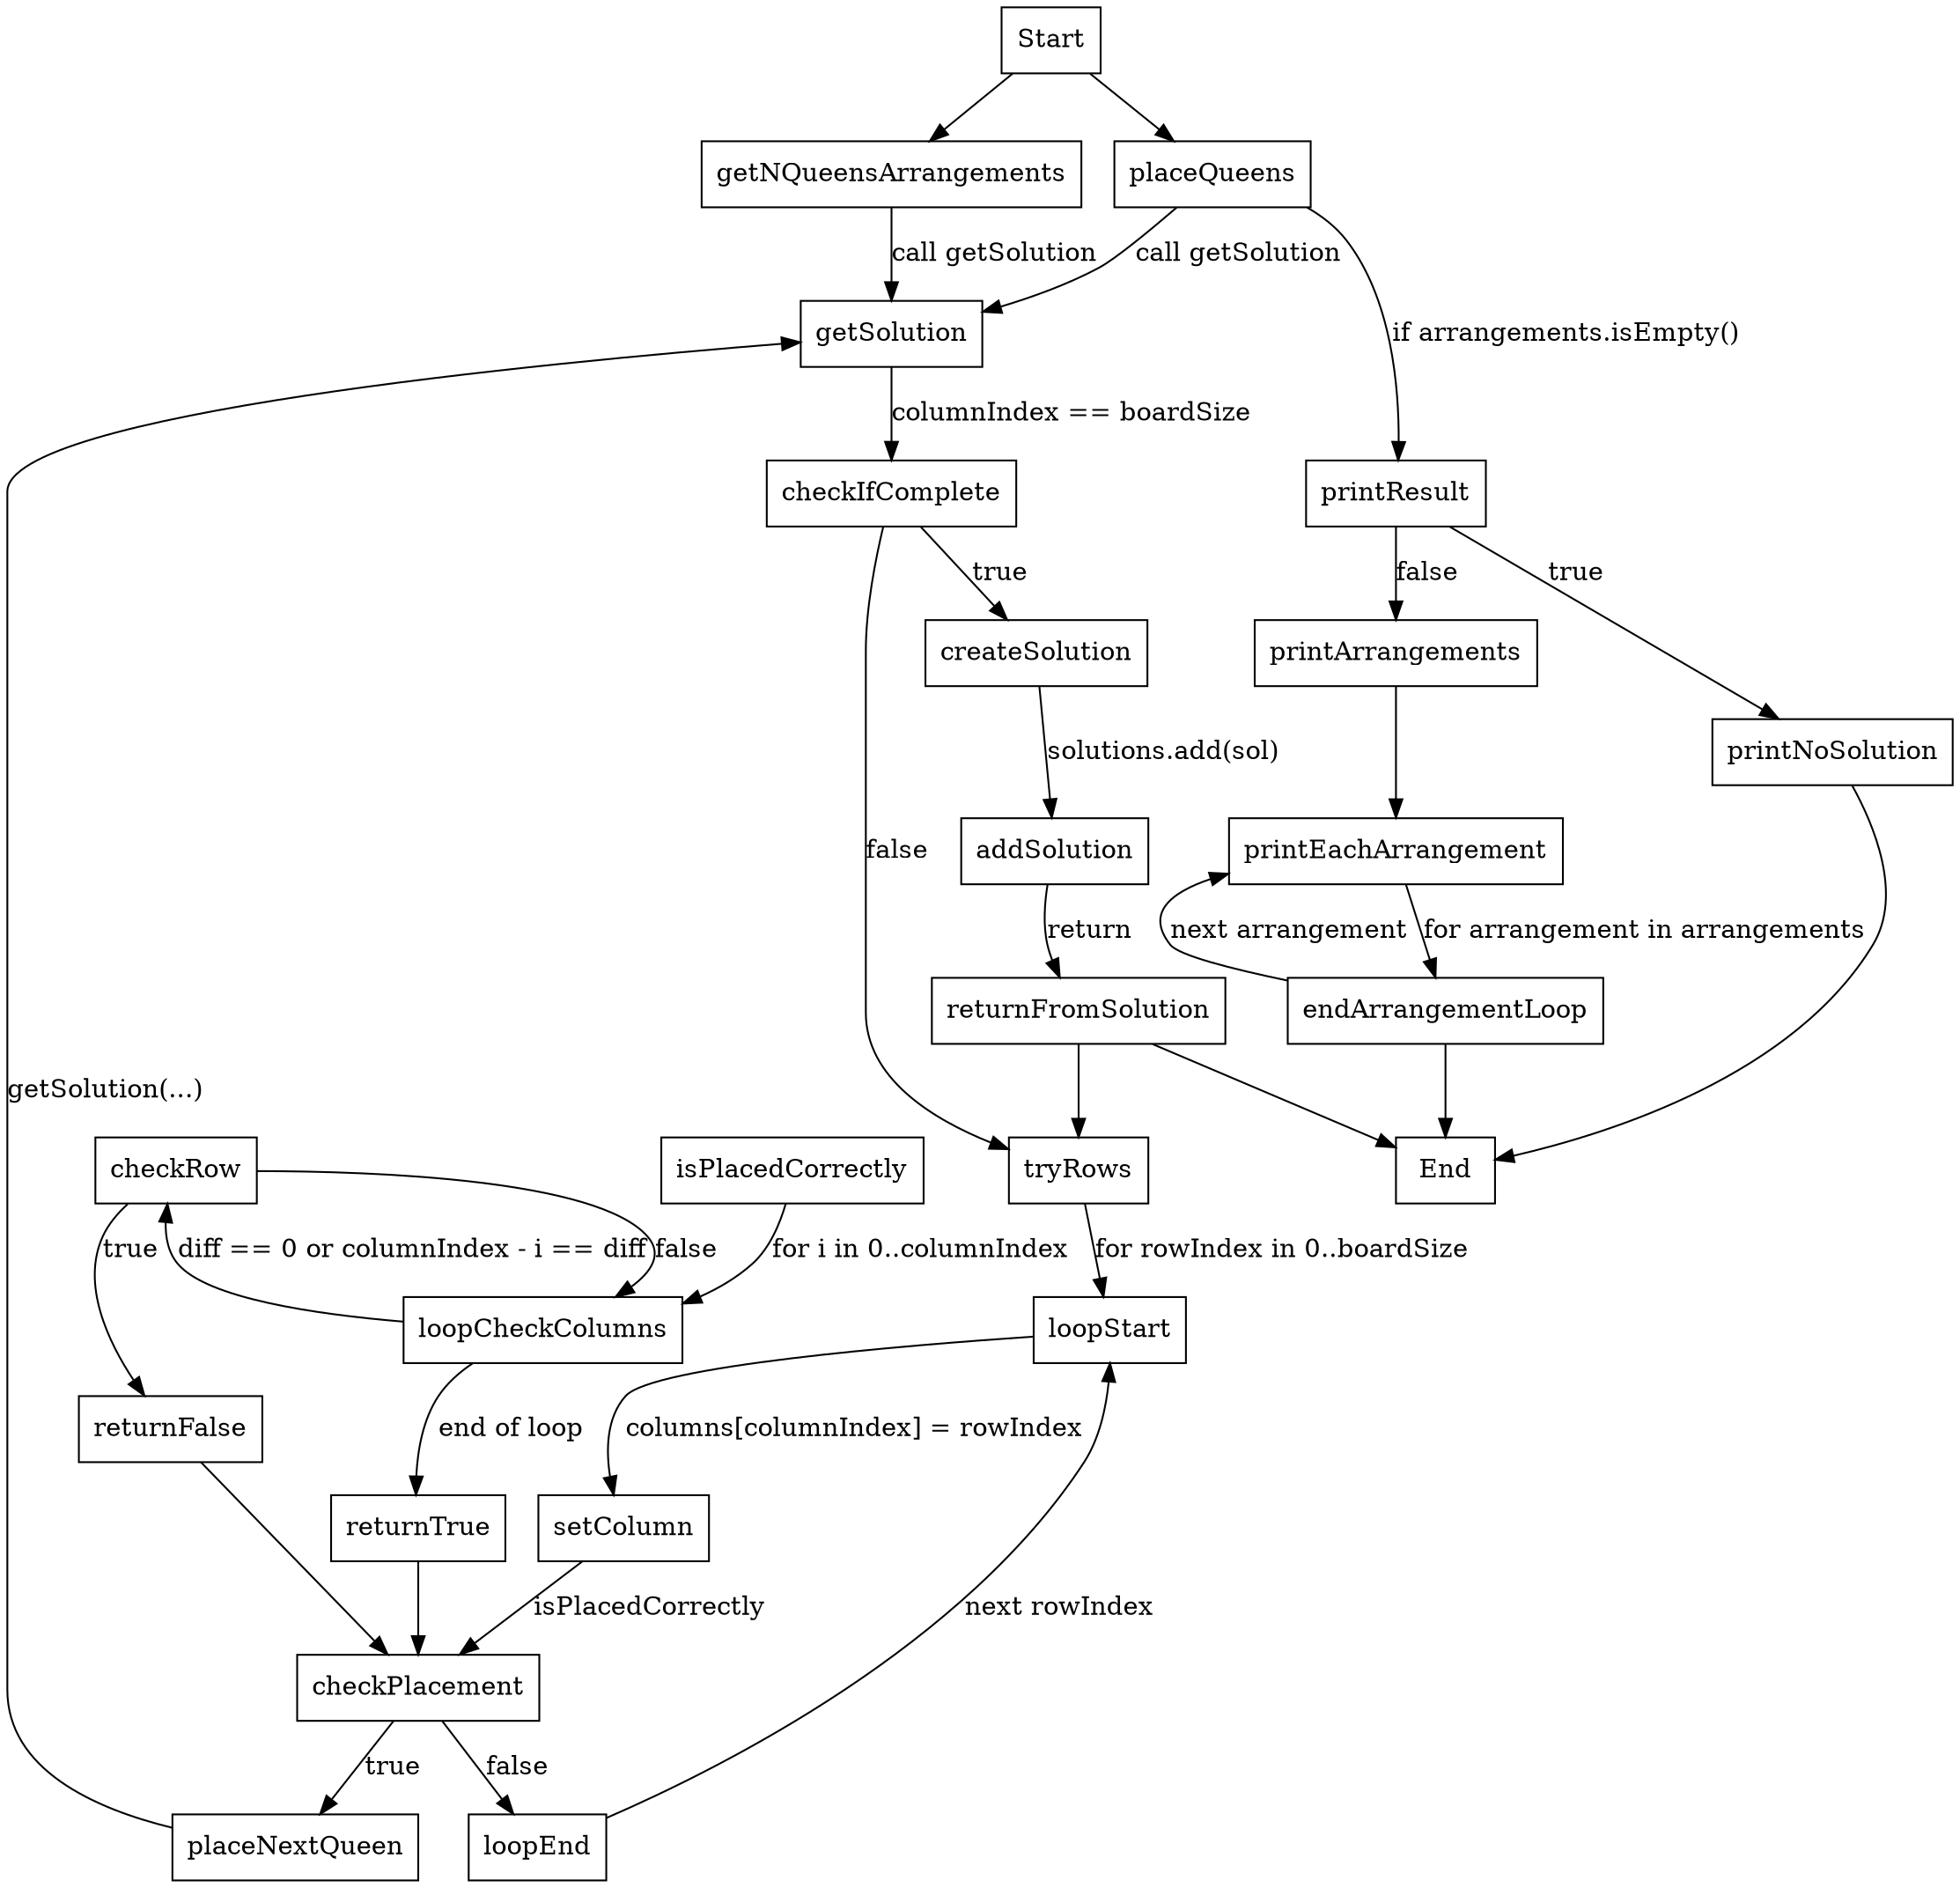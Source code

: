 digraph NQueens {
    node [shape=box];

    // Entry and exit points
    entry [label="Start"];
    exit [label="End"];

    // Main functions
    entry -> getNQueensArrangements;
    getNQueensArrangements -> getSolution [label="call getSolution"];

    // getSolution method
    getSolution -> checkIfComplete [label="columnIndex == boardSize"];
    checkIfComplete -> createSolution [label="true"];
    checkIfComplete -> tryRows [label="false"];

    createSolution -> addSolution [label="solutions.add(sol)"];
    addSolution -> returnFromSolution [label="return"];
    returnFromSolution -> tryRows;

    // Loop to try placing queens in each row
    tryRows -> loopStart [label="for rowIndex in 0..boardSize"];
    loopStart -> setColumn [label="columns[columnIndex] = rowIndex"];
    setColumn -> checkPlacement [label="isPlacedCorrectly"];
    
    // Check if queen can be placed
    checkPlacement -> placeNextQueen [label="true"];
    checkPlacement -> loopEnd [label="false"];

    placeNextQueen -> getSolution [label="getSolution(...)"];
    loopEnd -> loopStart [label="next rowIndex"];

    // isPlacedCorrectly method
    isPlacedCorrectly -> loopCheckColumns [label="for i in 0..columnIndex"];
    loopCheckColumns -> checkRow [label="diff == 0 or columnIndex - i == diff"];
    checkRow -> returnFalse [label="true"];
    checkRow -> loopCheckColumns [label="false"];

    returnFalse -> checkPlacement;
    loopCheckColumns -> returnTrue [label="end of loop"];
    returnTrue -> checkPlacement;

    // placeQueens method
    entry -> placeQueens;
    placeQueens -> getSolution [label="call getSolution"];
    placeQueens -> printResult [label="if arrangements.isEmpty()"];
    printResult -> printNoSolution [label="true"];
    printResult -> printArrangements [label="false"];

    printArrangements -> printEachArrangement;
    printEachArrangement -> endArrangementLoop [label="for arrangement in arrangements"];
    endArrangementLoop -> printEachArrangement [label="next arrangement"];
    endArrangementLoop -> exit;

    // End of the CFG
    returnFromSolution -> exit;
    printNoSolution -> exit;
}